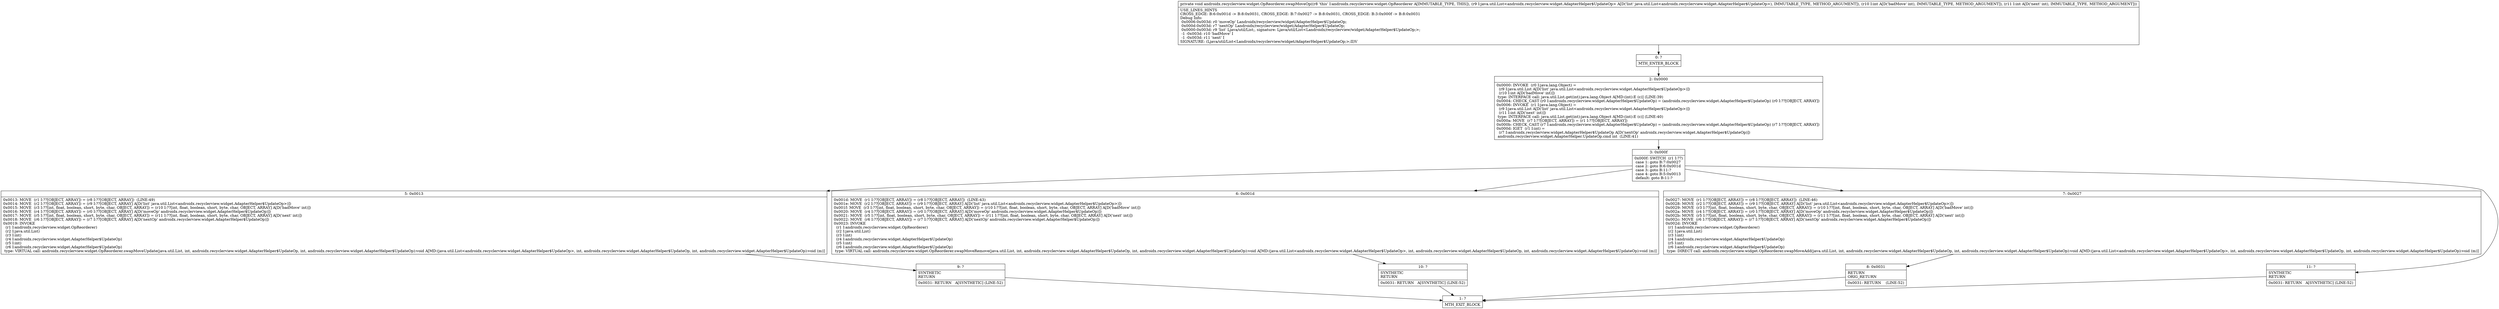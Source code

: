 digraph "CFG forandroidx.recyclerview.widget.OpReorderer.swapMoveOp(Ljava\/util\/List;II)V" {
Node_0 [shape=record,label="{0\:\ ?|MTH_ENTER_BLOCK\l}"];
Node_2 [shape=record,label="{2\:\ 0x0000|0x0000: INVOKE  (r0 I:java.lang.Object) = \l  (r9 I:java.util.List A[D('list' java.util.List\<androidx.recyclerview.widget.AdapterHelper$UpdateOp\>)])\l  (r10 I:int A[D('badMove' int)])\l type: INTERFACE call: java.util.List.get(int):java.lang.Object A[MD:(int):E (c)] (LINE:39)\l0x0004: CHECK_CAST (r0 I:androidx.recyclerview.widget.AdapterHelper$UpdateOp) = (androidx.recyclerview.widget.AdapterHelper$UpdateOp) (r0 I:??[OBJECT, ARRAY]) \l0x0006: INVOKE  (r1 I:java.lang.Object) = \l  (r9 I:java.util.List A[D('list' java.util.List\<androidx.recyclerview.widget.AdapterHelper$UpdateOp\>)])\l  (r11 I:int A[D('next' int)])\l type: INTERFACE call: java.util.List.get(int):java.lang.Object A[MD:(int):E (c)] (LINE:40)\l0x000a: MOVE  (r7 I:??[OBJECT, ARRAY]) = (r1 I:??[OBJECT, ARRAY]) \l0x000b: CHECK_CAST (r7 I:androidx.recyclerview.widget.AdapterHelper$UpdateOp) = (androidx.recyclerview.widget.AdapterHelper$UpdateOp) (r7 I:??[OBJECT, ARRAY]) \l0x000d: IGET  (r1 I:int) = \l  (r7 I:androidx.recyclerview.widget.AdapterHelper$UpdateOp A[D('nextOp' androidx.recyclerview.widget.AdapterHelper$UpdateOp)])\l androidx.recyclerview.widget.AdapterHelper.UpdateOp.cmd int  (LINE:41)\l}"];
Node_3 [shape=record,label="{3\:\ 0x000f|0x000f: SWITCH  (r1 I:??)\l case 1: goto B:7:0x0027\l case 2: goto B:6:0x001d\l case 3: goto B:11:?\l case 4: goto B:5:0x0013\l default: goto B:11:? \l}"];
Node_5 [shape=record,label="{5\:\ 0x0013|0x0013: MOVE  (r1 I:??[OBJECT, ARRAY]) = (r8 I:??[OBJECT, ARRAY])  (LINE:49)\l0x0014: MOVE  (r2 I:??[OBJECT, ARRAY]) = (r9 I:??[OBJECT, ARRAY] A[D('list' java.util.List\<androidx.recyclerview.widget.AdapterHelper$UpdateOp\>)]) \l0x0015: MOVE  (r3 I:??[int, float, boolean, short, byte, char, OBJECT, ARRAY]) = (r10 I:??[int, float, boolean, short, byte, char, OBJECT, ARRAY] A[D('badMove' int)]) \l0x0016: MOVE  (r4 I:??[OBJECT, ARRAY]) = (r0 I:??[OBJECT, ARRAY] A[D('moveOp' androidx.recyclerview.widget.AdapterHelper$UpdateOp)]) \l0x0017: MOVE  (r5 I:??[int, float, boolean, short, byte, char, OBJECT, ARRAY]) = (r11 I:??[int, float, boolean, short, byte, char, OBJECT, ARRAY] A[D('next' int)]) \l0x0018: MOVE  (r6 I:??[OBJECT, ARRAY]) = (r7 I:??[OBJECT, ARRAY] A[D('nextOp' androidx.recyclerview.widget.AdapterHelper$UpdateOp)]) \l0x0019: INVOKE  \l  (r1 I:androidx.recyclerview.widget.OpReorderer)\l  (r2 I:java.util.List)\l  (r3 I:int)\l  (r4 I:androidx.recyclerview.widget.AdapterHelper$UpdateOp)\l  (r5 I:int)\l  (r6 I:androidx.recyclerview.widget.AdapterHelper$UpdateOp)\l type: VIRTUAL call: androidx.recyclerview.widget.OpReorderer.swapMoveUpdate(java.util.List, int, androidx.recyclerview.widget.AdapterHelper$UpdateOp, int, androidx.recyclerview.widget.AdapterHelper$UpdateOp):void A[MD:(java.util.List\<androidx.recyclerview.widget.AdapterHelper$UpdateOp\>, int, androidx.recyclerview.widget.AdapterHelper$UpdateOp, int, androidx.recyclerview.widget.AdapterHelper$UpdateOp):void (m)]\l}"];
Node_9 [shape=record,label="{9\:\ ?|SYNTHETIC\lRETURN\l|0x0031: RETURN   A[SYNTHETIC] (LINE:52)\l}"];
Node_1 [shape=record,label="{1\:\ ?|MTH_EXIT_BLOCK\l}"];
Node_6 [shape=record,label="{6\:\ 0x001d|0x001d: MOVE  (r1 I:??[OBJECT, ARRAY]) = (r8 I:??[OBJECT, ARRAY])  (LINE:43)\l0x001e: MOVE  (r2 I:??[OBJECT, ARRAY]) = (r9 I:??[OBJECT, ARRAY] A[D('list' java.util.List\<androidx.recyclerview.widget.AdapterHelper$UpdateOp\>)]) \l0x001f: MOVE  (r3 I:??[int, float, boolean, short, byte, char, OBJECT, ARRAY]) = (r10 I:??[int, float, boolean, short, byte, char, OBJECT, ARRAY] A[D('badMove' int)]) \l0x0020: MOVE  (r4 I:??[OBJECT, ARRAY]) = (r0 I:??[OBJECT, ARRAY] A[D('moveOp' androidx.recyclerview.widget.AdapterHelper$UpdateOp)]) \l0x0021: MOVE  (r5 I:??[int, float, boolean, short, byte, char, OBJECT, ARRAY]) = (r11 I:??[int, float, boolean, short, byte, char, OBJECT, ARRAY] A[D('next' int)]) \l0x0022: MOVE  (r6 I:??[OBJECT, ARRAY]) = (r7 I:??[OBJECT, ARRAY] A[D('nextOp' androidx.recyclerview.widget.AdapterHelper$UpdateOp)]) \l0x0023: INVOKE  \l  (r1 I:androidx.recyclerview.widget.OpReorderer)\l  (r2 I:java.util.List)\l  (r3 I:int)\l  (r4 I:androidx.recyclerview.widget.AdapterHelper$UpdateOp)\l  (r5 I:int)\l  (r6 I:androidx.recyclerview.widget.AdapterHelper$UpdateOp)\l type: VIRTUAL call: androidx.recyclerview.widget.OpReorderer.swapMoveRemove(java.util.List, int, androidx.recyclerview.widget.AdapterHelper$UpdateOp, int, androidx.recyclerview.widget.AdapterHelper$UpdateOp):void A[MD:(java.util.List\<androidx.recyclerview.widget.AdapterHelper$UpdateOp\>, int, androidx.recyclerview.widget.AdapterHelper$UpdateOp, int, androidx.recyclerview.widget.AdapterHelper$UpdateOp):void (m)]\l}"];
Node_10 [shape=record,label="{10\:\ ?|SYNTHETIC\lRETURN\l|0x0031: RETURN   A[SYNTHETIC] (LINE:52)\l}"];
Node_7 [shape=record,label="{7\:\ 0x0027|0x0027: MOVE  (r1 I:??[OBJECT, ARRAY]) = (r8 I:??[OBJECT, ARRAY])  (LINE:46)\l0x0028: MOVE  (r2 I:??[OBJECT, ARRAY]) = (r9 I:??[OBJECT, ARRAY] A[D('list' java.util.List\<androidx.recyclerview.widget.AdapterHelper$UpdateOp\>)]) \l0x0029: MOVE  (r3 I:??[int, float, boolean, short, byte, char, OBJECT, ARRAY]) = (r10 I:??[int, float, boolean, short, byte, char, OBJECT, ARRAY] A[D('badMove' int)]) \l0x002a: MOVE  (r4 I:??[OBJECT, ARRAY]) = (r0 I:??[OBJECT, ARRAY] A[D('moveOp' androidx.recyclerview.widget.AdapterHelper$UpdateOp)]) \l0x002b: MOVE  (r5 I:??[int, float, boolean, short, byte, char, OBJECT, ARRAY]) = (r11 I:??[int, float, boolean, short, byte, char, OBJECT, ARRAY] A[D('next' int)]) \l0x002c: MOVE  (r6 I:??[OBJECT, ARRAY]) = (r7 I:??[OBJECT, ARRAY] A[D('nextOp' androidx.recyclerview.widget.AdapterHelper$UpdateOp)]) \l0x002d: INVOKE  \l  (r1 I:androidx.recyclerview.widget.OpReorderer)\l  (r2 I:java.util.List)\l  (r3 I:int)\l  (r4 I:androidx.recyclerview.widget.AdapterHelper$UpdateOp)\l  (r5 I:int)\l  (r6 I:androidx.recyclerview.widget.AdapterHelper$UpdateOp)\l type: DIRECT call: androidx.recyclerview.widget.OpReorderer.swapMoveAdd(java.util.List, int, androidx.recyclerview.widget.AdapterHelper$UpdateOp, int, androidx.recyclerview.widget.AdapterHelper$UpdateOp):void A[MD:(java.util.List\<androidx.recyclerview.widget.AdapterHelper$UpdateOp\>, int, androidx.recyclerview.widget.AdapterHelper$UpdateOp, int, androidx.recyclerview.widget.AdapterHelper$UpdateOp):void (m)]\l}"];
Node_8 [shape=record,label="{8\:\ 0x0031|RETURN\lORIG_RETURN\l|0x0031: RETURN    (LINE:52)\l}"];
Node_11 [shape=record,label="{11\:\ ?|SYNTHETIC\lRETURN\l|0x0031: RETURN   A[SYNTHETIC] (LINE:52)\l}"];
MethodNode[shape=record,label="{private void androidx.recyclerview.widget.OpReorderer.swapMoveOp((r8 'this' I:androidx.recyclerview.widget.OpReorderer A[IMMUTABLE_TYPE, THIS]), (r9 I:java.util.List\<androidx.recyclerview.widget.AdapterHelper$UpdateOp\> A[D('list' java.util.List\<androidx.recyclerview.widget.AdapterHelper$UpdateOp\>), IMMUTABLE_TYPE, METHOD_ARGUMENT]), (r10 I:int A[D('badMove' int), IMMUTABLE_TYPE, METHOD_ARGUMENT]), (r11 I:int A[D('next' int), IMMUTABLE_TYPE, METHOD_ARGUMENT]))  | USE_LINES_HINTS\lCROSS_EDGE: B:6:0x001d \-\> B:8:0x0031, CROSS_EDGE: B:7:0x0027 \-\> B:8:0x0031, CROSS_EDGE: B:3:0x000f \-\> B:8:0x0031\lDebug Info:\l  0x0006\-0x003d: r0 'moveOp' Landroidx\/recyclerview\/widget\/AdapterHelper$UpdateOp;\l  0x000d\-0x003d: r7 'nextOp' Landroidx\/recyclerview\/widget\/AdapterHelper$UpdateOp;\l  0x0000\-0x003d: r9 'list' Ljava\/util\/List;, signature: Ljava\/util\/List\<Landroidx\/recyclerview\/widget\/AdapterHelper$UpdateOp;\>;\l  \-1 \-0x003d: r10 'badMove' I\l  \-1 \-0x003d: r11 'next' I\lSIGNATURE: (Ljava\/util\/List\<Landroidx\/recyclerview\/widget\/AdapterHelper$UpdateOp;\>;II)V\l}"];
MethodNode -> Node_0;Node_0 -> Node_2;
Node_2 -> Node_3;
Node_3 -> Node_5;
Node_3 -> Node_6;
Node_3 -> Node_7;
Node_3 -> Node_11;
Node_5 -> Node_9;
Node_9 -> Node_1;
Node_6 -> Node_10;
Node_10 -> Node_1;
Node_7 -> Node_8;
Node_8 -> Node_1;
Node_11 -> Node_1;
}

